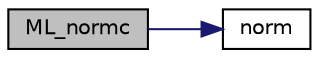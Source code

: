 digraph "ML_normc"
{
  edge [fontname="Helvetica",fontsize="10",labelfontname="Helvetica",labelfontsize="10"];
  node [fontname="Helvetica",fontsize="10",shape=record];
  rankdir="LR";
  Node146 [label="ML_normc",height=0.2,width=0.4,color="black", fillcolor="grey75", style="filled", fontcolor="black"];
  Node146 -> Node147 [color="midnightblue",fontsize="10",style="solid",fontname="Helvetica"];
  Node147 [label="norm",height=0.2,width=0.4,color="black", fillcolor="white", style="filled",URL="$de/d80/multiplerhs__example_8m.html#aa43f9c3fdafbd6aa8efa895f423a34f6"];
}
